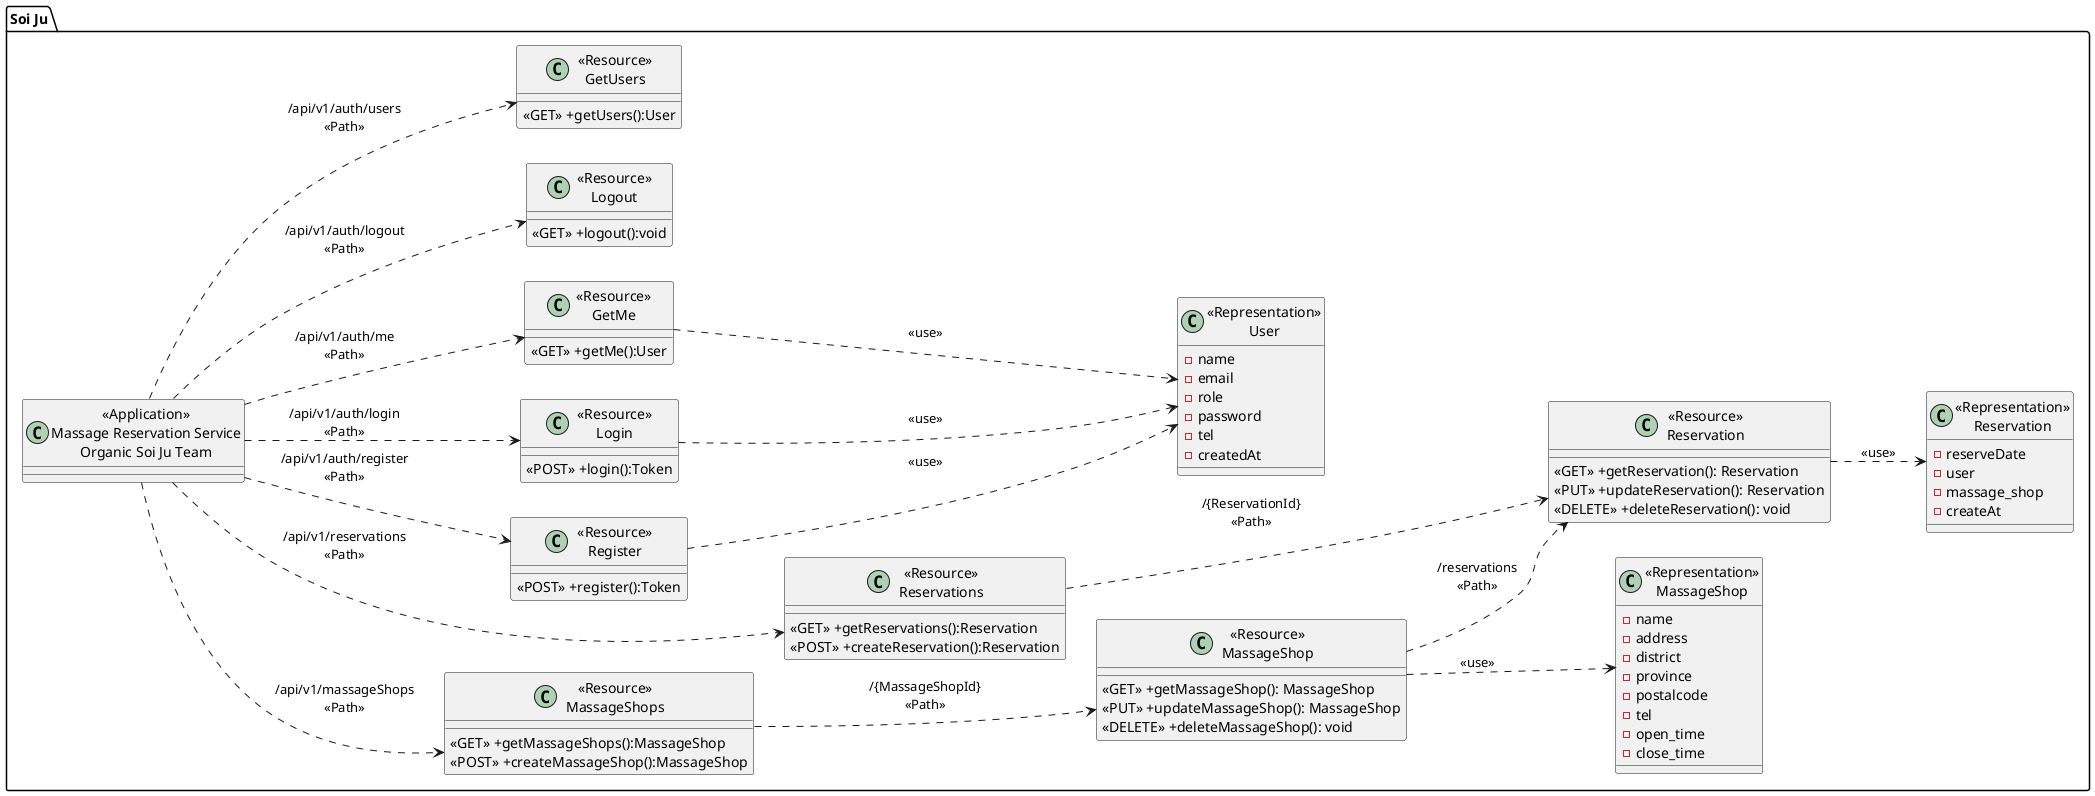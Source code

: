 @startuml
left to right direction
package "Soi Ju"{
    class "<<Application>>\nMassage Reservation Service\nOrganic Soi Ju Team" as VacQService{}

    class "<<Resource>>\nMassageShops" as ResourceMassageShops{
        <<GET>> +getMassageShops():MassageShop
        <<POST>> +createMassageShop():MassageShop
    }

    class "<<Resource>>\nMassageShop" as ResourceMassageShop {
        <<GET>> +getMassageShop(): MassageShop
        <<PUT>> +updateMassageShop(): MassageShop
        <<DELETE>> +deleteMassageShop(): void
    }

    class "<<Representation>>\nMassageShop" as RepresentationMassageShop {
        -name
        -address
        -district
        -province
        -postalcode
        -tel
        -open_time
        -close_time
    }

    class "<<Resource>>\nReservations" as ResourceReservations {
        <<GET>> +getReservations():Reservation
        <<POST>> +createReservation():Reservation
    }

    class "<<Resource>>\nReservation" as ResourceReservation {
        <<GET>> +getReservation(): Reservation
        <<PUT>> +updateReservation(): Reservation
        <<DELETE>> +deleteReservation(): void
    }




    class "<<Representation>>\nReservation" as RepresentationReservation {
        -reserveDate
        -user
        -massage_shop
        -createAt
    }

    class "<<Resource>>\nRegister" as ResourceRegister {
        <<POST>> +register():Token
    }

    class "<<Resource>>\nLogin" as ResourceLogin {
        <<POST>> +login():Token
    }

  

    class "<<Resource>>\nGetMe" as ResourceGetMe {
        <<GET>> +getMe():User
    } 
    class "<<Resource>>\nLogout" as ResourceLogout {
        <<GET>> +logout():void
    }

    class "<<Resource>>\nGetUsers" as ResourceGetUsers {
        <<GET>> +getUsers():User
    }

    class "<<Representation>>\nUser" as RepresentationUser {
        -name
        -email
        -role    
        -password
        -tel
        -createdAt
    }

}

VacQService ..> ResourceMassageShops:"/api/v1/massageShops\n<<Path>>"
ResourceMassageShops ..> ResourceMassageShop: "/{MassageShopId}\n<<Path>>"
ResourceMassageShop ..> RepresentationMassageShop: "<<use>>"
ResourceMassageShop ..> ResourceReservation:"/reservations\n<<Path>>"

VacQService ..> ResourceReservations:"/api/v1/reservations\n<<Path>>"
ResourceReservations ..> ResourceReservation: "/{ReservationId}\n<<Path>>"
ResourceReservation ..> RepresentationReservation: "<<use>>"

VacQService ..> ResourceRegister:"/api/v1/auth/register\n<<Path>>"
VacQService ..> ResourceLogin:"/api/v1/auth/login\n<<Path>>"
VacQService ..> ResourceGetMe:"/api/v1/auth/me\n<<Path>>"
VacQService ..> ResourceLogout:"/api/v1/auth/logout\n<<Path>>"
VacQService ..> ResourceGetUsers:"/api/v1/auth/users\n<<Path>>"
ResourceRegister ..> RepresentationUser: "<<use>>"
ResourceLogin ..> RepresentationUser : "<<use>>"
ResourceGetMe ..> RepresentationUser : "<<use>>"



@enduml